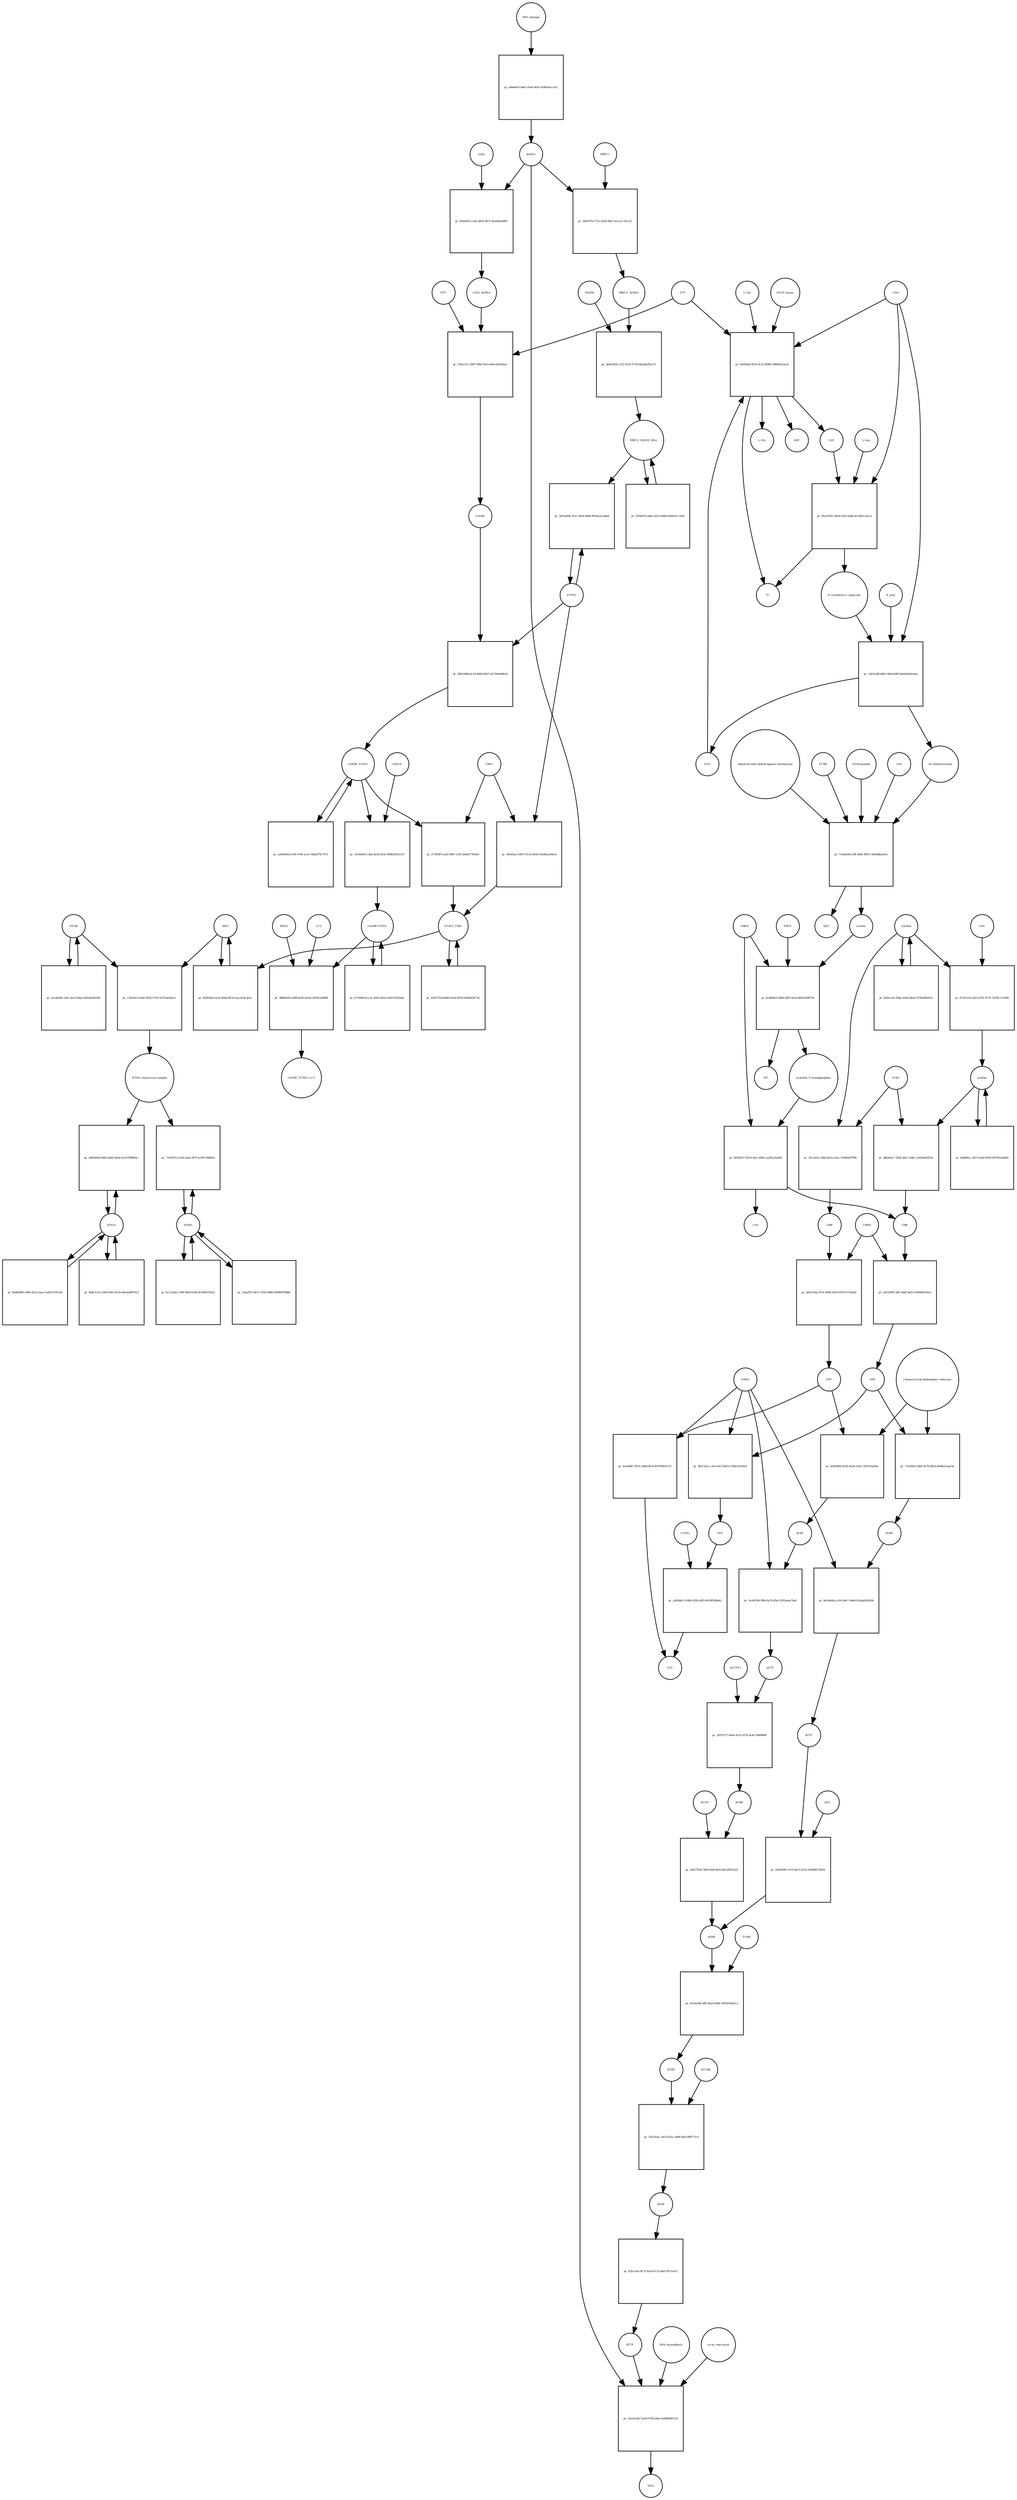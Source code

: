 strict digraph  {
"NF-kB" [annotation="urn_miriam_obo.go_GO%3A0071159", bipartite=0, cls=complex, fontsize=4, label="NF-kB", shape=circle];
"pr_c35ef2e2-e9d2-4035-9716-5e7f2ab3b5c2" [annotation="", bipartite=1, cls=process, fontsize=4, label="pr_c35ef2e2-e9d2-4035-9716-5e7f2ab3b5c2", shape=square];
"IFNB1 expression complex" [annotation="", bipartite=0, cls=complex, fontsize=4, label="IFNB1 expression complex", shape=circle];
IRF3 [annotation="urn_miriam_hgnc_6118|urn_miriam_uniprot_Q14653|urn_miriam_ensembl_ENSG00000126456|urn_miriam_refseq_NM_001571|urn_miriam_hgnc.symbol_IRF3|urn_miriam_ncbigene_3661", bipartite=0, cls="macromolecule multimer", fontsize=4, label=IRF3, shape=circle];
dCDP [annotation="urn_miriam_obo.chebi_CHEBI%3A28846", bipartite=0, cls="simple chemical", fontsize=4, label=dCDP, shape=circle];
"pr_9ce0f166-5fbb-4a78-85af-95f3a4aa7ba0" [annotation="", bipartite=1, cls=process, fontsize=4, label="pr_9ce0f166-5fbb-4a78-85af-95f3a4aa7ba0", shape=square];
dCTP [annotation="urn_miriam_obo.chebi_CHEBI%3A16311", bipartite=0, cls="simple chemical", fontsize=4, label=dCTP, shape=circle];
NME1 [annotation="urn_miriam_uniprot_P15531|urn_miriam_hgnc_7849", bipartite=0, cls=macromolecule, fontsize=4, label=NME1, shape=circle];
uridine [annotation="urn_miriam_obo.chebi_CHEBI%3A16704", bipartite=0, cls="simple chemical", fontsize=4, label=uridine, shape=circle];
"pr_d8abcbc7-2802-46e7-a00c-2143bef8352b" [annotation="", bipartite=1, cls=process, fontsize=4, label="pr_d8abcbc7-2802-46e7-a00c-2143bef8352b", shape=square];
UMP [annotation="urn_miriam_obo.chebi_CHEBI%3A57865", bipartite=0, cls="simple chemical", fontsize=4, label=UMP, shape=circle];
UCK2 [annotation="urn_miriam_uniprot_Q9HA47|urn_miriam_hgnc_HGNC%3A12562", bipartite=0, cls=macromolecule, fontsize=4, label=UCK2, shape=circle];
"orotidine 5'-monophosphate" [annotation="urn_miriam_obo.chebi_CHEBI%3A15842", bipartite=0, cls="simple chemical", fontsize=4, label="orotidine 5'-monophosphate", shape=circle];
"pr_8d1fb557-5b14-4afc-b0f4-ca283a1fa069" [annotation="", bipartite=1, cls=process, fontsize=4, label="pr_8d1fb557-5b14-4afc-b0f4-ca283a1fa069", shape=square];
UMPS [annotation="urn_miriam_ncbigene_7372|urn_miriam_refseq_NM_000373|urn_miriam_hgnc.symbol_UMPS|urn_miriam_hgnc_12563|urn_miriam_ensembl_ENSG00000114491|urn_miriam_uniprot_P11172", bipartite=0, cls="macromolecule multimer", fontsize=4, label=UMPS, shape=circle];
CO2 [annotation="urn_miriam_obo.chebi_CHEBI%3A16526", bipartite=0, cls="simple chemical", fontsize=4, label=CO2, shape=circle];
UTP [annotation="urn_miriam_obo.chebi_CHEBI%3A15713", bipartite=0, cls="simple chemical", fontsize=4, label=UTP, shape=circle];
"pr_a5d5b0c2-4560-4358-af83-0fe58f3d9ab2" [annotation="", bipartite=1, cls=process, fontsize=4, label="pr_a5d5b0c2-4560-4358-af83-0fe58f3d9ab2", shape=square];
CTP [annotation="urn_miriam_obo.chebi_CHEBI%3A17677", bipartite=0, cls="simple chemical", fontsize=4, label=CTP, shape=circle];
CTPS1 [annotation="urn_miriam_hgnc_HGNC%3A2519|urn_miriam_uniprot_P17812", bipartite=0, cls=macromolecule, fontsize=4, label=CTPS1, shape=circle];
UDP [annotation="urn_miriam_obo.chebi_CHEBI%3A17659", bipartite=0, cls="simple chemical", fontsize=4, label=UDP, shape=circle];
"pr_7cf30291-0def-4e76-841d-0d94e2cbac6e" [annotation="", bipartite=1, cls=process, fontsize=4, label="pr_7cf30291-0def-4e76-841d-0d94e2cbac6e", shape=square];
dUDP [annotation="urn_miriam_obo.chebi_CHEBI%3A28850", bipartite=0, cls="simple chemical", fontsize=4, label=dUDP, shape=circle];
"ribonucleoside-diphosphate reductase" [annotation="urn_miriam_brenda_1.17.4.1|urn_miriam_obo.go_GO%3A0005971", bipartite=0, cls=complex, fontsize=4, label="ribonucleoside-diphosphate reductase", shape=circle];
IFNB1 [annotation="urn_miriam_ensembl_ENSG00000171855|urn_miriam_hgnc.symbol_IFNB1|urn_miriam_hgnc_5434|urn_miriam_uniprot_P01574|urn_miriam_refseq_NM_002176|urn_miriam_ncbigene_3456", bipartite=0, cls=macromolecule, fontsize=4, label=IFNB1, shape=circle];
"pr_71400191-e22b-4ea2-8f7f-ac807cf880e4" [annotation="", bipartite=1, cls=process, fontsize=4, label="pr_71400191-e22b-4ea2-8f7f-ac807cf880e4", shape=square];
"pr_ed15200f-2df2-4b45-bef3-e90d9d2c8efa" [annotation="", bipartite=1, cls=process, fontsize=4, label="pr_ed15200f-2df2-4b45-bef3-e90d9d2c8efa", shape=square];
CMPK [annotation="urn_miriam_uniprot_P30085|urn_miriam_hgnc_HGNC%3A18170", bipartite=0, cls=macromolecule, fontsize=4, label=CMPK, shape=circle];
"cGAMP-STING" [annotation="", bipartite=0, cls=complex, fontsize=4, label="cGAMP-STING", shape=circle];
"pr_e71006c8-ec21-4563-861d-505cf182564a" [annotation="", bipartite=1, cls=process, fontsize=4, label="pr_e71006c8-ec21-4563-861d-505cf182564a", shape=square];
IFNA1 [annotation="urn_miriam_hgnc.symbol_IFNA1|urn_miriam_ncbigene_3439|urn_miriam_refseq_NM_024013|urn_miriam_uniprot_P01562|urn_miriam_hgnc_5417|urn_miriam_ensembl_ENSG00000197919", bipartite=0, cls=macromolecule, fontsize=4, label=IFNA1, shape=circle];
"pr_e8054049-68b5-4de6-9eda-6cd37f84862c" [annotation="", bipartite=1, cls=process, fontsize=4, label="pr_e8054049-68b5-4de6-9eda-6cd37f84862c", shape=square];
"pr_adb6f0cc-d972-4efd-9109-d97f81a8a6f9" [annotation="", bipartite=1, cls=process, fontsize=4, label="pr_adb6f0cc-d972-4efd-9109-d97f81a8a6f9", shape=square];
CDP [annotation="urn_miriam_obo.chebi_CHEBI%3A17239", bipartite=0, cls="simple chemical", fontsize=4, label=CDP, shape=circle];
"pr_43b1bf0b-8c00-4e26-a3af-13f97e5af0ee" [annotation="", bipartite=1, cls=process, fontsize=4, label="pr_43b1bf0b-8c00-4e26-a3af-13f97e5af0ee", shape=square];
"pr_fee4d6b7-9531-490d-bfc9-8397f0403722" [annotation="", bipartite=1, cls=process, fontsize=4, label="pr_fee4d6b7-9531-490d-bfc9-8397f0403722", shape=square];
dTDP [annotation="urn_miriam_obo.chebi_CHEBI%3A18075", bipartite=0, cls="simple chemical", fontsize=4, label=dTDP, shape=circle];
"pr_42b11efa-8c7f-4a24-8132-4ba139725e33" [annotation="", bipartite=1, cls=process, fontsize=4, label="pr_42b11efa-8c7f-4a24-8132-4ba139725e33", shape=square];
dTTP [annotation="urn_miriam_obo.chebi_CHEBI%3A18077", bipartite=0, cls="simple chemical", fontsize=4, label=dTTP, shape=circle];
CMP [annotation="urn_miriam_obo.chebi_CHEBI%3A17361", bipartite=0, cls="simple chemical", fontsize=4, label=CMP, shape=circle];
"pr_b92a7a6a-507a-40b8-841d-b0767370a5a8" [annotation="", bipartite=1, cls=process, fontsize=4, label="pr_b92a7a6a-507a-40b8-841d-b0767370a5a8", shape=square];
dUMP [annotation="urn_miriam_obo.chebi_CHEBI%3A17622", bipartite=0, cls="simple chemical", fontsize=4, label=dUMP, shape=circle];
"pr_91aea3bf-e8ff-4fa6-92d8-330295442ec2" [annotation="", bipartite=1, cls=process, fontsize=4, label="pr_91aea3bf-e8ff-4fa6-92d8-330295442ec2", shape=square];
dTMP [annotation="urn_miriam_obo.chebi_CHEBI%3A17013", bipartite=0, cls="simple chemical", fontsize=4, label=dTMP, shape=circle];
TYMS [annotation="urn_miriam_uniprot_P04818|urn_miriam_hgnc_HGNC%3A12441", bipartite=0, cls=macromolecule, fontsize=4, label=TYMS, shape=circle];
dsDNA [annotation="urn_miriam_obo.chebi_CHEBI%3A75909", bipartite=0, cls="simple chemical", fontsize=4, label=dsDNA, shape=circle];
"pr_25a2e3a8-7aa8-4756-b2ba-6e00b048c335" [annotation="", bipartite=1, cls=process, fontsize=4, label="pr_25a2e3a8-7aa8-4756-b2ba-6e00b048c335", shape=square];
DNA [annotation="", bipartite=0, cls="nucleic acid feature", fontsize=4, label=DNA, shape=circle];
"DNA biosynthesis" [annotation="urn_miriam_obo.go_GO%3A0071897", bipartite=0, cls=phenotype, fontsize=4, label="DNA biosynthesis", shape=circle];
"virus replication" [annotation="urn_miriam_obo.go_GO%3A0019079", bipartite=0, cls=phenotype, fontsize=4, label="virus replication", shape=circle];
MRE11_RAD50_DNA [annotation="", bipartite=0, cls=complex, fontsize=4, label=MRE11_RAD50_DNA, shape=circle];
"pr_2f59d7f2-a68c-447a-b89d-420bc61c1f94" [annotation="", bipartite=1, cls=process, fontsize=4, label="pr_2f59d7f2-a68c-447a-b89d-420bc61c1f94", shape=square];
"pr_35f53277-6ab4-4521-b27b-bcdc74049b68" [annotation="", bipartite=1, cls=process, fontsize=4, label="pr_35f53277-6ab4-4521-b27b-bcdc74049b68", shape=square];
dCMP [annotation="urn_miriam_obo.chebi_CHEBI%3A15918", bipartite=0, cls="simple chemical", fontsize=4, label=dCMP, shape=circle];
DCTPP1 [annotation="urn_miriam_uniprot_Q9H773|urn_miriam_hgnc_HGNC%3A28777", bipartite=0, cls=macromolecule, fontsize=4, label=DCTPP1, shape=circle];
"pr_13da2f51-6b71-456a-998b-0006fd798bfe" [annotation="", bipartite=1, cls=process, fontsize=4, label="pr_13da2f51-6b71-456a-998b-0006fd798bfe", shape=square];
"pr_6cc32ed2-c368-4fb9-b33b-eb7b69c5f2a2" [annotation="", bipartite=1, cls=process, fontsize=4, label="pr_6cc32ed2-c368-4fb9-b33b-eb7b69c5f2a2", shape=square];
ATP [annotation="urn_miriam_obo.chebi_CHEBI%3A15422", bipartite=0, cls="simple chemical", fontsize=4, label=ATP, shape=circle];
"pr_138a1211-3887-4fbe-93c4-84ee3e82d5ea" [annotation="", bipartite=1, cls=process, fontsize=4, label="pr_138a1211-3887-4fbe-93c4-84ee3e82d5ea", shape=square];
GTP [annotation="urn_miriam_obo.chebi_CHEBI%3A15996", bipartite=0, cls="simple chemical", fontsize=4, label=GTP, shape=circle];
cGAMP [annotation="urn_miriam_obo.chebi_CHEBI%3A75947", bipartite=0, cls="simple chemical", fontsize=4, label=cGAMP, shape=circle];
cGAS_dsDNA [annotation=urn_miriam_pubmed_28363908, bipartite=0, cls=complex, fontsize=4, label=cGAS_dsDNA, shape=circle];
cytidine [annotation="urn_miriam_obo.chebi_CHEBI%3A17562", bipartite=0, cls="simple chemical", fontsize=4, label=cytidine, shape=circle];
"pr_35c1d23c-f4fd-44c6-a1ba-74348a67ff9b" [annotation="", bipartite=1, cls=process, fontsize=4, label="pr_35c1d23c-f4fd-44c6-a1ba-74348a67ff9b", shape=square];
"pr_209c00b8-6c1d-4684-85b7-6e729e046b28" [annotation="", bipartite=1, cls=process, fontsize=4, label="pr_209c00b8-6c1d-4684-85b7-6e729e046b28", shape=square];
STING [annotation=urn_miriam_uniprot_Q86WV6, bipartite=0, cls="macromolecule multimer", fontsize=4, label=STING, shape=circle];
cGAMP_STING [annotation="urn_miriam_obo.go_GO%3A1990231", bipartite=0, cls=complex, fontsize=4, label=cGAMP_STING, shape=circle];
"L-Gln" [annotation="urn_miriam_obo.chebi_CHEBI%3A18050", bipartite=0, cls="simple chemical", fontsize=4, label="L-Gln", shape=circle];
"pr_b3f42ba0-fb33-4c25-8088-c898fad53ce6" [annotation="", bipartite=1, cls=process, fontsize=4, label="pr_b3f42ba0-fb33-4c25-8088-c898fad53ce6", shape=square];
CAP [annotation="urn_miriam_obo.chebi_CHEBI%3A17672", bipartite=0, cls="simple chemical", fontsize=4, label=CAP, shape=circle];
CAD [annotation="urn_miriam_refseq_NM_001306079|urn_miriam_hgnc_1424|urn_miriam_hgnc.symbol_CAD|urn_miriam_uniprot_P27708|urn_miriam_ncbigene_790|urn_miriam_ensembl_ENSG00000084774", bipartite=0, cls=macromolecule, fontsize=4, label=CAD, shape=circle];
HCO3_minus [annotation="urn_miriam_obo.chebi_CHEBI%3A17544", bipartite=0, cls="simple chemical", fontsize=4, label=HCO3_minus, shape=circle];
H2O [annotation="urn_miriam_obo.chebi_CHEBI%3A15377", bipartite=0, cls="simple chemical", fontsize=4, label=H2O, shape=circle];
"L-Glu" [annotation="urn_miriam_obo.chebi_CHEBI%3A16015", bipartite=0, cls="simple chemical", fontsize=4, label="L-Glu", shape=circle];
ADP [annotation="urn_miriam_obo.chebi_CHEBI%3A16761", bipartite=0, cls="simple chemical", fontsize=4, label=ADP, shape=circle];
Pi [annotation="urn_miriam_obo.chebi_CHEBI%3A18367", bipartite=0, cls="simple chemical", fontsize=4, label=Pi, shape=circle];
"pr_4f2c32ac-c3e2-4ecf-bd55-c95bcb1f2828" [annotation="", bipartite=1, cls=process, fontsize=4, label="pr_4f2c32ac-c3e2-4ecf-bd55-c95bcb1f2828", shape=square];
"N-carbamoyl-L-aspartate" [annotation="urn_miriam_obo.chebi_CHEBI%3A32814", bipartite=0, cls="simple chemical", fontsize=4, label="N-carbamoyl-L-aspartate", shape=circle];
"pr_1af51e08-9803-4b6d-8df5-bab5e3b5eaad" [annotation="", bipartite=1, cls=process, fontsize=4, label="pr_1af51e08-9803-4b6d-8df5-bab5e3b5eaad", shape=square];
"(S)-dihydroorotate" [annotation="urn_miriam_obo.chebi_CHEBI%3A30864", bipartite=0, cls="simple chemical", fontsize=4, label="(S)-dihydroorotate", shape=circle];
H_plus [annotation="urn_miriam_obo.chebi_CHEBI%3A15378", bipartite=0, cls="simple chemical", fontsize=4, label=H_plus, shape=circle];
"pr_aecde964-1ab7-4ea3-bba2-d56e4ef61f3b" [annotation="", bipartite=1, cls=process, fontsize=4, label="pr_aecde964-1ab7-4ea3-bba2-d56e4ef61f3b", shape=square];
"pr_4bda15cd-c06d-4542-95c8-a8cbad087b12" [annotation="", bipartite=1, cls=process, fontsize=4, label="pr_4bda15cd-c06d-4542-95c8-a8cbad087b12", shape=square];
TBK1 [annotation="urn_miriam_hgnc.symbol_TBK1|urn_miriam_ensembl_ENSG00000183735|urn_miriam_uniprot_Q9UHD2|urn_miriam_refseq_NM_013254|urn_miriam_hgnc_11584|urn_miriam_ncbigene_29110", bipartite=0, cls=macromolecule, fontsize=4, label=TBK1, shape=circle];
"pr_27563ff5-ea62-46f1-a1fd-2b6d3776e8a1" [annotation="", bipartite=1, cls=process, fontsize=4, label="pr_27563ff5-ea62-46f1-a1fd-2b6d3776e8a1", shape=square];
STING_TBK1 [annotation=urn_miriam_pubmed_30842653, bipartite=0, cls=complex, fontsize=4, label=STING_TBK1, shape=circle];
"pr_5833a90b-352c-4439-80bb-905ba3c5abb4" [annotation="", bipartite=1, cls=process, fontsize=4, label="pr_5833a90b-352c-4439-80bb-905ba3c5abb4", shape=square];
"pr_0e68a880-e406-45c9-aaea-1eb011970c6b" [annotation="", bipartite=1, cls=process, fontsize=4, label="pr_0e68a880-e406-45c9-aaea-1eb011970c6b", shape=square];
"pr_6f3af9c6-114e-4d3b-9873-4a444fa368f1" [annotation="", bipartite=1, cls=process, fontsize=4, label="pr_6f3af9c6-114e-4d3b-9873-4a444fa368f1", shape=square];
cGAS [annotation="urn_miriam_ensembl_ENSG00000164430|urn_miriam_hgnc_21367|urn_miriam_ncbigene_115004|urn_miriam_uniprot_Q8N884|urn_miriam_hgnc.symbol_CGAS|urn_miriam_refseq_NM_138441", bipartite=0, cls=macromolecule, fontsize=4, label=cGAS, shape=circle];
"pr_b3d77354-b848-43a9-9f3d-f42bfb92e75e" [annotation="", bipartite=1, cls=process, fontsize=4, label="pr_b3d77354-b848-43a9-9f3d-f42bfb92e75e", shape=square];
orotate [annotation="urn_miriam_obo.chebi_CHEBI%3A30839", bipartite=0, cls="simple chemical", fontsize=4, label=orotate, shape=circle];
"pr_6cd89a05-9bfd-4387-bec0-86f5c60ff764" [annotation="", bipartite=1, cls=process, fontsize=4, label="pr_6cd89a05-9bfd-4387-bec0-86f5c60ff764", shape=square];
PRPP [annotation="urn_miriam_obo.chebi_CHEBI%3A17111", bipartite=0, cls="simple chemical", fontsize=4, label=PRPP, shape=circle];
PPi [annotation="urn_miriam_obo.chebi_CHEBI%3A18361", bipartite=0, cls="simple chemical", fontsize=4, label=PPi, shape=circle];
"pr_820a1a41-f66a-43d2-b4e6-337be96fe01e" [annotation="", bipartite=1, cls=process, fontsize=4, label="pr_820a1a41-f66a-43d2-b4e6-337be96fe01e", shape=square];
"pr_ffd459e6-5a19-4944-8674-eaca42dc3e5c" [annotation="", bipartite=1, cls=process, fontsize=4, label="pr_ffd459e6-5a19-4944-8674-eaca42dc3e5c", shape=square];
"pr_aebd420d-e536-479a-ac5c-0da2974c7b73" [annotation="", bipartite=1, cls=process, fontsize=4, label="pr_aebd420d-e536-479a-ac5c-0da2974c7b73", shape=square];
RAD50 [annotation="urn_miriam_ncbigene_10111|urn_miriam_refseq_NM_005732|urn_miriam_uniprot_Q92878|urn_miriam_hgnc.symbol_RAD50|urn_miriam_ensembl_ENSG00000113522|urn_miriam_hgnc_9816", bipartite=0, cls="macromolecule multimer", fontsize=4, label=RAD50, shape=circle];
"pr_bb463d3d-1255-472e-9716-6b5a8a29e115" [annotation="", bipartite=1, cls=process, fontsize=4, label="pr_bb463d3d-1255-472e-9716-6b5a8a29e115", shape=square];
MRE11_dsDNA [annotation="urn_miriam_obo.go_GO%3A0003690", bipartite=0, cls=complex, fontsize=4, label=MRE11_dsDNA, shape=circle];
"pr_7cdae6d6-a5ff-4db2-8f85-c4a0bdbaad1e" [annotation="", bipartite=1, cls=process, fontsize=4, label="pr_7cdae6d6-a5ff-4db2-8f85-c4a0bdbaad1e", shape=square];
"dihydroorotate dehydrogenase holoenzyme" [annotation="urn_miriam_ncbigene_1723|urn_miriam_hgnc_HGNC%3A2867|urn_miriam_hgnc.symbol_DHODH", bipartite=0, cls="simple chemical", fontsize=4, label="dihydroorotate dehydrogenase holoenzyme", shape=circle];
P1788 [annotation=urn_miriam_pubmed_31740051, bipartite=0, cls="simple chemical", fontsize=4, label=P1788, shape=circle];
Teriflunomide [annotation=urn_miriam_drugbank_DB08880, bipartite=0, cls="simple chemical", fontsize=4, label=Teriflunomide, shape=circle];
CoQ [annotation="urn_miriam_obo.chebi_CHEBI%3A16389", bipartite=0, cls="simple chemical", fontsize=4, label=CoQ, shape=circle];
QH2 [annotation="urn_miriam_obo.chebi_CHEBI%3A17976", bipartite=0, cls="simple chemical", fontsize=4, label=QH2, shape=circle];
"pr_bb10eb9a-a310-44a7-94dd-018aba85d184" [annotation="", bipartite=1, cls=process, fontsize=4, label="pr_bb10eb9a-a310-44a7-94dd-018aba85d184", shape=square];
dUTP [annotation="urn_miriam_obo.chebi_CHEBI%3A17625", bipartite=0, cls="simple chemical", fontsize=4, label=dUTP, shape=circle];
"pr_977dc510-d323-47f1-9170-7b25fc111e98" [annotation="", bipartite=1, cls=process, fontsize=4, label="pr_977dc510-d323-47f1-9170-7b25fc111e98", shape=square];
CDA [annotation="urn_miriam_uniprot_P32320|urn_miriam_ncbigene_978|urn_miriam_refseq_NM_001785|urn_miriam_ensembl_ENSG00000158825|urn_miriam_hgnc.symbol_CDA|urn_miriam_hgnc_1712", bipartite=0, cls=macromolecule, fontsize=4, label=CDA, shape=circle];
"pr_0a4620f6-c013-4ae3-811b-326898279b28" [annotation="", bipartite=1, cls=process, fontsize=4, label="pr_0a4620f6-c013-4ae3-811b-326898279b28", shape=square];
DUT [annotation="urn_miriam_hgnc_HGNC%3A3078|urn_miriam_uniprot_P33316", bipartite=0, cls=macromolecule, fontsize=4, label=DUT, shape=circle];
"pr_988b0ed3-200f-4ed5-8e19-c9919ca99fdf" [annotation="", bipartite=1, cls=process, fontsize=4, label="pr_988b0ed3-200f-4ed5-8e19-c9919ca99fdf", shape=square];
LC3 [annotation="", bipartite=0, cls=macromolecule, fontsize=4, label=LC3, shape=circle];
cGAMP_STING_LC3 [annotation="", bipartite=0, cls=complex, fontsize=4, label=cGAMP_STING_LC3, shape=circle];
WIPI2 [annotation="urn_miriam_refseq_NM_015610|urn_miriam_hgnc_32225|urn_miriam_hgnc.symbol_WIPI2|urn_miriam_ensembl_ENSG00000157954|urn_miriam_ncbigene_26100|urn_miriam_uniprot_Q9Y4P8", bipartite=0, cls=macromolecule, fontsize=4, label=WIPI2, shape=circle];
"pr_95c47925-3826-4165-b2db-42148513ea12" [annotation="", bipartite=1, cls=process, fontsize=4, label="pr_95c47925-3826-4165-b2db-42148513ea12", shape=square];
"L-Asp" [annotation="urn_miriam_obo.chebi_CHEBI%3A29991", bipartite=0, cls="simple chemical", fontsize=4, label="L-Asp", shape=circle];
"pr_5fe97d7e-f751-43a8-85b7-d1ca1c74c1a5" [annotation="", bipartite=1, cls=process, fontsize=4, label="pr_5fe97d7e-f751-43a8-85b7-d1ca1c74c1a5", shape=square];
MRE11 [annotation="urn_miriam_hgnc.symbol_MRE11|urn_miriam_ncbigene_4361|urn_miriam_uniprot_P49959|urn_miriam_ensembl_ENSG00000020922|urn_miriam_refseq_NM_005591|urn_miriam_hgnc_7230", bipartite=0, cls="macromolecule multimer", fontsize=4, label=MRE11, shape=circle];
"pr_51633a2c-347d-423c-a8d6-bd51090771c0" [annotation="", bipartite=1, cls=process, fontsize=4, label="pr_51633a2c-347d-423c-a8d6-bd51090771c0", shape=square];
dTYMK [annotation="urn_miriam_uniprot_P23919|urn_miriam_hgnc_HGNC%3A3061", bipartite=0, cls=macromolecule, fontsize=4, label=dTYMK, shape=circle];
"pr_1e93a492-14ba-4e26-b35e-994b2932cc67" [annotation="", bipartite=1, cls=process, fontsize=4, label="pr_1e93a492-14ba-4e26-b35e-994b2932cc67", shape=square];
SAR1A [annotation="urn_miriam_uniprot_Q9NR31|urn_miriam_ensembl_ENSG00000079332|urn_miriam_hgnc_10534|urn_miriam_hgnc.symbol_SAR1A|urn_miriam_refseq_NM_001142648|urn_miriam_ncbigene_56681", bipartite=0, cls=macromolecule, fontsize=4, label=SAR1A, shape=circle];
"pr_18ed5aa3-4815-41cd-9a5d-03ad6aca9ae4" [annotation="", bipartite=1, cls=process, fontsize=4, label="pr_18ed5aa3-4815-41cd-9a5d-03ad6aca9ae4", shape=square];
"pr_e4bde0cf-bde2-43e9-8ed1-fd3603ecca31" [annotation="", bipartite=1, cls=process, fontsize=4, label="pr_e4bde0cf-bde2-43e9-8ed1-fd3603ecca31", shape=square];
"DNA damage" [annotation="", bipartite=0, cls=phenotype, fontsize=4, label="DNA damage", shape=circle];
"pr_5de5792d-7609-4f20-bfeb-68c5ff6332d1" [annotation="", bipartite=1, cls=process, fontsize=4, label="pr_5de5792d-7609-4f20-bfeb-68c5ff6332d1", shape=square];
DCTD [annotation="urn_miriam_uniprot_P32321|urn_miriam_hgnc_HGNC%3A2710", bipartite=0, cls=macromolecule, fontsize=4, label=DCTD, shape=circle];
"NF-kB" -> "pr_c35ef2e2-e9d2-4035-9716-5e7f2ab3b5c2"  [annotation="", interaction_type=consumption];
"NF-kB" -> "pr_aecde964-1ab7-4ea3-bba2-d56e4ef61f3b"  [annotation="", interaction_type=consumption];
"pr_c35ef2e2-e9d2-4035-9716-5e7f2ab3b5c2" -> "IFNB1 expression complex"  [annotation="", interaction_type=production];
"IFNB1 expression complex" -> "pr_71400191-e22b-4ea2-8f7f-ac807cf880e4"  [annotation=urn_miriam_pubmed_20610653, interaction_type=stimulation];
"IFNB1 expression complex" -> "pr_e8054049-68b5-4de6-9eda-6cd37f84862c"  [annotation=urn_miriam_pubmed_16979567, interaction_type=stimulation];
IRF3 -> "pr_c35ef2e2-e9d2-4035-9716-5e7f2ab3b5c2"  [annotation="", interaction_type=consumption];
IRF3 -> "pr_ffd459e6-5a19-4944-8674-eaca42dc3e5c"  [annotation="", interaction_type=consumption];
dCDP -> "pr_9ce0f166-5fbb-4a78-85af-95f3a4aa7ba0"  [annotation="", interaction_type=consumption];
"pr_9ce0f166-5fbb-4a78-85af-95f3a4aa7ba0" -> dCTP  [annotation="", interaction_type=production];
dCTP -> "pr_35f53277-6ab4-4521-b27b-bcdc74049b68"  [annotation="", interaction_type=consumption];
NME1 -> "pr_9ce0f166-5fbb-4a78-85af-95f3a4aa7ba0"  [annotation=urn_miriam_pubmed_17827303, interaction_type=catalysis];
NME1 -> "pr_fee4d6b7-9531-490d-bfc9-8397f0403722"  [annotation=urn_miriam_pubmed_28458037, interaction_type=catalysis];
NME1 -> "pr_4f2c32ac-c3e2-4ecf-bd55-c95bcb1f2828"  [annotation=urn_miriam_pubmed_28458037, interaction_type=catalysis];
NME1 -> "pr_bb10eb9a-a310-44a7-94dd-018aba85d184"  [annotation=urn_miriam_pubmed_17827303, interaction_type=catalysis];
uridine -> "pr_d8abcbc7-2802-46e7-a00c-2143bef8352b"  [annotation="", interaction_type=consumption];
uridine -> "pr_adb6f0cc-d972-4efd-9109-d97f81a8a6f9"  [annotation="", interaction_type=consumption];
"pr_d8abcbc7-2802-46e7-a00c-2143bef8352b" -> UMP  [annotation="", interaction_type=production];
UMP -> "pr_ed15200f-2df2-4b45-bef3-e90d9d2c8efa"  [annotation="", interaction_type=consumption];
UCK2 -> "pr_d8abcbc7-2802-46e7-a00c-2143bef8352b"  [annotation=urn_miriam_pubmed_15130468, interaction_type=catalysis];
UCK2 -> "pr_35c1d23c-f4fd-44c6-a1ba-74348a67ff9b"  [annotation=urn_miriam_pubmed_15130468, interaction_type=catalysis];
"orotidine 5'-monophosphate" -> "pr_8d1fb557-5b14-4afc-b0f4-ca283a1fa069"  [annotation="", interaction_type=consumption];
"pr_8d1fb557-5b14-4afc-b0f4-ca283a1fa069" -> UMP  [annotation="", interaction_type=production];
"pr_8d1fb557-5b14-4afc-b0f4-ca283a1fa069" -> CO2  [annotation="", interaction_type=production];
UMPS -> "pr_8d1fb557-5b14-4afc-b0f4-ca283a1fa069"  [annotation=urn_miriam_reactome_REACT_1698, interaction_type=catalysis];
UMPS -> "pr_6cd89a05-9bfd-4387-bec0-86f5c60ff764"  [annotation=urn_miriam_reactome_REACT_1698, interaction_type=catalysis];
UTP -> "pr_a5d5b0c2-4560-4358-af83-0fe58f3d9ab2"  [annotation="", interaction_type=consumption];
"pr_a5d5b0c2-4560-4358-af83-0fe58f3d9ab2" -> CTP  [annotation="", interaction_type=production];
CTPS1 -> "pr_a5d5b0c2-4560-4358-af83-0fe58f3d9ab2"  [annotation=urn_miriam_pubmed_5411547, interaction_type=catalysis];
UDP -> "pr_7cf30291-0def-4e76-841d-0d94e2cbac6e"  [annotation="", interaction_type=consumption];
UDP -> "pr_4f2c32ac-c3e2-4ecf-bd55-c95bcb1f2828"  [annotation="", interaction_type=consumption];
"pr_7cf30291-0def-4e76-841d-0d94e2cbac6e" -> dUDP  [annotation="", interaction_type=production];
dUDP -> "pr_bb10eb9a-a310-44a7-94dd-018aba85d184"  [annotation="", interaction_type=consumption];
"ribonucleoside-diphosphate reductase" -> "pr_7cf30291-0def-4e76-841d-0d94e2cbac6e"  [annotation=urn_miriam_pubmed_24809024, interaction_type=catalysis];
"ribonucleoside-diphosphate reductase" -> "pr_43b1bf0b-8c00-4e26-a3af-13f97e5af0ee"  [annotation=urn_miriam_pubmed_24809024, interaction_type=catalysis];
IFNB1 -> "pr_71400191-e22b-4ea2-8f7f-ac807cf880e4"  [annotation="", interaction_type=consumption];
IFNB1 -> "pr_13da2f51-6b71-456a-998b-0006fd798bfe"  [annotation="", interaction_type=consumption];
IFNB1 -> "pr_6cc32ed2-c368-4fb9-b33b-eb7b69c5f2a2"  [annotation="", interaction_type=consumption];
"pr_71400191-e22b-4ea2-8f7f-ac807cf880e4" -> IFNB1  [annotation="", interaction_type=production];
"pr_ed15200f-2df2-4b45-bef3-e90d9d2c8efa" -> UDP  [annotation="", interaction_type=production];
CMPK -> "pr_ed15200f-2df2-4b45-bef3-e90d9d2c8efa"  [annotation=urn_miriam_pubmed_10462544, interaction_type=catalysis];
CMPK -> "pr_b92a7a6a-507a-40b8-841d-b0767370a5a8"  [annotation=urn_miriam_pubmed_10462544, interaction_type=catalysis];
"cGAMP-STING" -> "pr_e71006c8-ec21-4563-861d-505cf182564a"  [annotation="", interaction_type=consumption];
"cGAMP-STING" -> "pr_988b0ed3-200f-4ed5-8e19-c9919ca99fdf"  [annotation="", interaction_type=consumption];
"pr_e71006c8-ec21-4563-861d-505cf182564a" -> "cGAMP-STING"  [annotation="", interaction_type=production];
IFNA1 -> "pr_e8054049-68b5-4de6-9eda-6cd37f84862c"  [annotation="", interaction_type=consumption];
IFNA1 -> "pr_4bda15cd-c06d-4542-95c8-a8cbad087b12"  [annotation="", interaction_type=consumption];
IFNA1 -> "pr_0e68a880-e406-45c9-aaea-1eb011970c6b"  [annotation="", interaction_type=consumption];
"pr_e8054049-68b5-4de6-9eda-6cd37f84862c" -> IFNA1  [annotation="", interaction_type=production];
"pr_adb6f0cc-d972-4efd-9109-d97f81a8a6f9" -> uridine  [annotation="", interaction_type=production];
CDP -> "pr_43b1bf0b-8c00-4e26-a3af-13f97e5af0ee"  [annotation="", interaction_type=consumption];
CDP -> "pr_fee4d6b7-9531-490d-bfc9-8397f0403722"  [annotation="", interaction_type=consumption];
"pr_43b1bf0b-8c00-4e26-a3af-13f97e5af0ee" -> dCDP  [annotation="", interaction_type=production];
"pr_fee4d6b7-9531-490d-bfc9-8397f0403722" -> CTP  [annotation="", interaction_type=production];
dTDP -> "pr_42b11efa-8c7f-4a24-8132-4ba139725e33"  [annotation="", interaction_type=consumption];
"pr_42b11efa-8c7f-4a24-8132-4ba139725e33" -> dTTP  [annotation="", interaction_type=production];
dTTP -> "pr_25a2e3a8-7aa8-4756-b2ba-6e00b048c335"  [annotation="", interaction_type=consumption];
CMP -> "pr_b92a7a6a-507a-40b8-841d-b0767370a5a8"  [annotation="", interaction_type=consumption];
"pr_b92a7a6a-507a-40b8-841d-b0767370a5a8" -> CDP  [annotation="", interaction_type=production];
dUMP -> "pr_91aea3bf-e8ff-4fa6-92d8-330295442ec2"  [annotation="", interaction_type=consumption];
"pr_91aea3bf-e8ff-4fa6-92d8-330295442ec2" -> dTMP  [annotation="", interaction_type=production];
dTMP -> "pr_51633a2c-347d-423c-a8d6-bd51090771c0"  [annotation="", interaction_type=consumption];
TYMS -> "pr_91aea3bf-e8ff-4fa6-92d8-330295442ec2"  [annotation=urn_miriam_pubmed_3099389, interaction_type=catalysis];
dsDNA -> "pr_25a2e3a8-7aa8-4756-b2ba-6e00b048c335"  [annotation="", interaction_type=consumption];
dsDNA -> "pr_6f3af9c6-114e-4d3b-9873-4a444fa368f1"  [annotation="", interaction_type=consumption];
dsDNA -> "pr_5fe97d7e-f751-43a8-85b7-d1ca1c74c1a5"  [annotation="", interaction_type=consumption];
"pr_25a2e3a8-7aa8-4756-b2ba-6e00b048c335" -> DNA  [annotation="", interaction_type=production];
"DNA biosynthesis" -> "pr_25a2e3a8-7aa8-4756-b2ba-6e00b048c335"  [annotation="", interaction_type=catalysis];
"virus replication" -> "pr_25a2e3a8-7aa8-4756-b2ba-6e00b048c335"  [annotation="", interaction_type=inhibition];
MRE11_RAD50_DNA -> "pr_2f59d7f2-a68c-447a-b89d-420bc61c1f94"  [annotation="", interaction_type=consumption];
MRE11_RAD50_DNA -> "pr_5833a90b-352c-4439-80bb-905ba3c5abb4"  [annotation=urn_miriam_pubmed_23388631, interaction_type=catalysis];
"pr_2f59d7f2-a68c-447a-b89d-420bc61c1f94" -> MRE11_RAD50_DNA  [annotation="", interaction_type=production];
"pr_35f53277-6ab4-4521-b27b-bcdc74049b68" -> dCMP  [annotation="", interaction_type=production];
dCMP -> "pr_5de5792d-7609-4f20-bfeb-68c5ff6332d1"  [annotation="", interaction_type=consumption];
DCTPP1 -> "pr_35f53277-6ab4-4521-b27b-bcdc74049b68"  [annotation=urn_miriam_pubmed_13788541, interaction_type=catalysis];
"pr_13da2f51-6b71-456a-998b-0006fd798bfe" -> IFNB1  [annotation="", interaction_type=production];
"pr_6cc32ed2-c368-4fb9-b33b-eb7b69c5f2a2" -> IFNB1  [annotation="", interaction_type=production];
ATP -> "pr_138a1211-3887-4fbe-93c4-84ee3e82d5ea"  [annotation="", interaction_type=consumption];
ATP -> "pr_b3f42ba0-fb33-4c25-8088-c898fad53ce6"  [annotation="", interaction_type=consumption];
"pr_138a1211-3887-4fbe-93c4-84ee3e82d5ea" -> cGAMP  [annotation="", interaction_type=production];
GTP -> "pr_138a1211-3887-4fbe-93c4-84ee3e82d5ea"  [annotation="", interaction_type=consumption];
cGAMP -> "pr_209c00b8-6c1d-4684-85b7-6e729e046b28"  [annotation="", interaction_type=consumption];
cGAS_dsDNA -> "pr_138a1211-3887-4fbe-93c4-84ee3e82d5ea"  [annotation=urn_miriam_pubmed_29622565, interaction_type=catalysis];
cytidine -> "pr_35c1d23c-f4fd-44c6-a1ba-74348a67ff9b"  [annotation="", interaction_type=consumption];
cytidine -> "pr_820a1a41-f66a-43d2-b4e6-337be96fe01e"  [annotation="", interaction_type=consumption];
cytidine -> "pr_977dc510-d323-47f1-9170-7b25fc111e98"  [annotation="", interaction_type=consumption];
"pr_35c1d23c-f4fd-44c6-a1ba-74348a67ff9b" -> CMP  [annotation="", interaction_type=production];
"pr_209c00b8-6c1d-4684-85b7-6e729e046b28" -> cGAMP_STING  [annotation="", interaction_type=production];
STING -> "pr_209c00b8-6c1d-4684-85b7-6e729e046b28"  [annotation="", interaction_type=consumption];
STING -> "pr_5833a90b-352c-4439-80bb-905ba3c5abb4"  [annotation="", interaction_type=consumption];
STING -> "pr_18ed5aa3-4815-41cd-9a5d-03ad6aca9ae4"  [annotation="", interaction_type=consumption];
cGAMP_STING -> "pr_27563ff5-ea62-46f1-a1fd-2b6d3776e8a1"  [annotation="", interaction_type=consumption];
cGAMP_STING -> "pr_aebd420d-e536-479a-ac5c-0da2974c7b73"  [annotation="", interaction_type=consumption];
cGAMP_STING -> "pr_1e93a492-14ba-4e26-b35e-994b2932cc67"  [annotation="", interaction_type=consumption];
"L-Gln" -> "pr_b3f42ba0-fb33-4c25-8088-c898fad53ce6"  [annotation="", interaction_type=consumption];
"pr_b3f42ba0-fb33-4c25-8088-c898fad53ce6" -> CAP  [annotation="", interaction_type=production];
"pr_b3f42ba0-fb33-4c25-8088-c898fad53ce6" -> "L-Glu"  [annotation="", interaction_type=production];
"pr_b3f42ba0-fb33-4c25-8088-c898fad53ce6" -> ADP  [annotation="", interaction_type=production];
"pr_b3f42ba0-fb33-4c25-8088-c898fad53ce6" -> Pi  [annotation="", interaction_type=production];
CAP -> "pr_95c47925-3826-4165-b2db-42148513ea12"  [annotation="", interaction_type=consumption];
CAD -> "pr_b3f42ba0-fb33-4c25-8088-c898fad53ce6"  [annotation=urn_miriam_reactome_REACT_73577, interaction_type=catalysis];
CAD -> "pr_1af51e08-9803-4b6d-8df5-bab5e3b5eaad"  [annotation=urn_miriam_reactome_REACT_1698, interaction_type=catalysis];
CAD -> "pr_95c47925-3826-4165-b2db-42148513ea12"  [annotation=urn_miriam_reactome_REACT_1698, interaction_type=catalysis];
HCO3_minus -> "pr_b3f42ba0-fb33-4c25-8088-c898fad53ce6"  [annotation="", interaction_type=consumption];
H2O -> "pr_b3f42ba0-fb33-4c25-8088-c898fad53ce6"  [annotation="", interaction_type=consumption];
"pr_4f2c32ac-c3e2-4ecf-bd55-c95bcb1f2828" -> UTP  [annotation="", interaction_type=production];
"N-carbamoyl-L-aspartate" -> "pr_1af51e08-9803-4b6d-8df5-bab5e3b5eaad"  [annotation="", interaction_type=consumption];
"pr_1af51e08-9803-4b6d-8df5-bab5e3b5eaad" -> "(S)-dihydroorotate"  [annotation="", interaction_type=production];
"pr_1af51e08-9803-4b6d-8df5-bab5e3b5eaad" -> H2O  [annotation="", interaction_type=production];
"(S)-dihydroorotate" -> "pr_7cdae6d6-a5ff-4db2-8f85-c4a0bdbaad1e"  [annotation="", interaction_type=consumption];
H_plus -> "pr_1af51e08-9803-4b6d-8df5-bab5e3b5eaad"  [annotation="", interaction_type=consumption];
"pr_aecde964-1ab7-4ea3-bba2-d56e4ef61f3b" -> "NF-kB"  [annotation="", interaction_type=production];
"pr_4bda15cd-c06d-4542-95c8-a8cbad087b12" -> IFNA1  [annotation="", interaction_type=production];
TBK1 -> "pr_27563ff5-ea62-46f1-a1fd-2b6d3776e8a1"  [annotation="", interaction_type=consumption];
TBK1 -> "pr_18ed5aa3-4815-41cd-9a5d-03ad6aca9ae4"  [annotation="", interaction_type=consumption];
"pr_27563ff5-ea62-46f1-a1fd-2b6d3776e8a1" -> STING_TBK1  [annotation="", interaction_type=production];
STING_TBK1 -> "pr_b3d77354-b848-43a9-9f3d-f42bfb92e75e"  [annotation="", interaction_type=consumption];
STING_TBK1 -> "pr_ffd459e6-5a19-4944-8674-eaca42dc3e5c"  [annotation="urn_miriam_pubmed_22394562|urn_miriam_pubmed_25636800", interaction_type=catalysis];
"pr_5833a90b-352c-4439-80bb-905ba3c5abb4" -> STING  [annotation="", interaction_type=production];
"pr_0e68a880-e406-45c9-aaea-1eb011970c6b" -> IFNA1  [annotation="", interaction_type=production];
"pr_6f3af9c6-114e-4d3b-9873-4a444fa368f1" -> cGAS_dsDNA  [annotation="", interaction_type=production];
cGAS -> "pr_6f3af9c6-114e-4d3b-9873-4a444fa368f1"  [annotation="", interaction_type=consumption];
"pr_b3d77354-b848-43a9-9f3d-f42bfb92e75e" -> STING_TBK1  [annotation="", interaction_type=production];
orotate -> "pr_6cd89a05-9bfd-4387-bec0-86f5c60ff764"  [annotation="", interaction_type=consumption];
"pr_6cd89a05-9bfd-4387-bec0-86f5c60ff764" -> "orotidine 5'-monophosphate"  [annotation="", interaction_type=production];
"pr_6cd89a05-9bfd-4387-bec0-86f5c60ff764" -> PPi  [annotation="", interaction_type=production];
PRPP -> "pr_6cd89a05-9bfd-4387-bec0-86f5c60ff764"  [annotation="", interaction_type=consumption];
"pr_820a1a41-f66a-43d2-b4e6-337be96fe01e" -> cytidine  [annotation="", interaction_type=production];
"pr_ffd459e6-5a19-4944-8674-eaca42dc3e5c" -> IRF3  [annotation="", interaction_type=production];
"pr_aebd420d-e536-479a-ac5c-0da2974c7b73" -> cGAMP_STING  [annotation="", interaction_type=production];
RAD50 -> "pr_bb463d3d-1255-472e-9716-6b5a8a29e115"  [annotation="", interaction_type=consumption];
"pr_bb463d3d-1255-472e-9716-6b5a8a29e115" -> MRE11_RAD50_DNA  [annotation="", interaction_type=production];
MRE11_dsDNA -> "pr_bb463d3d-1255-472e-9716-6b5a8a29e115"  [annotation="", interaction_type=consumption];
"pr_7cdae6d6-a5ff-4db2-8f85-c4a0bdbaad1e" -> orotate  [annotation="", interaction_type=production];
"pr_7cdae6d6-a5ff-4db2-8f85-c4a0bdbaad1e" -> QH2  [annotation="", interaction_type=production];
"dihydroorotate dehydrogenase holoenzyme" -> "pr_7cdae6d6-a5ff-4db2-8f85-c4a0bdbaad1e"  [annotation="urn_miriam_reactome_REACT_1698|urn_miriam_doi_10.1101%2F2020.03.11.983056", interaction_type=catalysis];
P1788 -> "pr_7cdae6d6-a5ff-4db2-8f85-c4a0bdbaad1e"  [annotation="urn_miriam_reactome_REACT_1698|urn_miriam_doi_10.1101%2F2020.03.11.983056", interaction_type=inhibition];
Teriflunomide -> "pr_7cdae6d6-a5ff-4db2-8f85-c4a0bdbaad1e"  [annotation="urn_miriam_reactome_REACT_1698|urn_miriam_doi_10.1101%2F2020.03.11.983056", interaction_type=inhibition];
CoQ -> "pr_7cdae6d6-a5ff-4db2-8f85-c4a0bdbaad1e"  [annotation="", interaction_type=consumption];
"pr_bb10eb9a-a310-44a7-94dd-018aba85d184" -> dUTP  [annotation="", interaction_type=production];
dUTP -> "pr_0a4620f6-c013-4ae3-811b-326898279b28"  [annotation="", interaction_type=consumption];
"pr_977dc510-d323-47f1-9170-7b25fc111e98" -> uridine  [annotation="", interaction_type=production];
CDA -> "pr_977dc510-d323-47f1-9170-7b25fc111e98"  [annotation="urn_miriam_pubmed_7923172|urn_miriam_pubmed_15689149", interaction_type=catalysis];
"pr_0a4620f6-c013-4ae3-811b-326898279b28" -> dUMP  [annotation="", interaction_type=production];
DUT -> "pr_0a4620f6-c013-4ae3-811b-326898279b28"  [annotation=urn_miriam_pubmed_18837522, interaction_type=catalysis];
"pr_988b0ed3-200f-4ed5-8e19-c9919ca99fdf" -> cGAMP_STING_LC3  [annotation="", interaction_type=production];
LC3 -> "pr_988b0ed3-200f-4ed5-8e19-c9919ca99fdf"  [annotation="", interaction_type=consumption];
WIPI2 -> "pr_988b0ed3-200f-4ed5-8e19-c9919ca99fdf"  [annotation=urn_miriam_pubmed_30842662, interaction_type=catalysis];
"pr_95c47925-3826-4165-b2db-42148513ea12" -> "N-carbamoyl-L-aspartate"  [annotation="", interaction_type=production];
"pr_95c47925-3826-4165-b2db-42148513ea12" -> Pi  [annotation="", interaction_type=production];
"L-Asp" -> "pr_95c47925-3826-4165-b2db-42148513ea12"  [annotation="", interaction_type=consumption];
"pr_5fe97d7e-f751-43a8-85b7-d1ca1c74c1a5" -> MRE11_dsDNA  [annotation="", interaction_type=production];
MRE11 -> "pr_5fe97d7e-f751-43a8-85b7-d1ca1c74c1a5"  [annotation="", interaction_type=consumption];
"pr_51633a2c-347d-423c-a8d6-bd51090771c0" -> dTDP  [annotation="", interaction_type=production];
dTYMK -> "pr_51633a2c-347d-423c-a8d6-bd51090771c0"  [annotation=urn_miriam_pubmed_8024690, interaction_type=catalysis];
"pr_1e93a492-14ba-4e26-b35e-994b2932cc67" -> "cGAMP-STING"  [annotation="", interaction_type=production];
SAR1A -> "pr_1e93a492-14ba-4e26-b35e-994b2932cc67"  [annotation="urn_miriam_doi_10.1038%2Fs41586-019-1006-9", interaction_type=catalysis];
"pr_18ed5aa3-4815-41cd-9a5d-03ad6aca9ae4" -> STING_TBK1  [annotation="", interaction_type=production];
"pr_e4bde0cf-bde2-43e9-8ed1-fd3603ecca31" -> dsDNA  [annotation="", interaction_type=production];
"DNA damage" -> "pr_e4bde0cf-bde2-43e9-8ed1-fd3603ecca31"  [annotation="urn_miriam_doi_10.1016%2Fj.ejmech.2019.111855", interaction_type=stimulation];
"pr_5de5792d-7609-4f20-bfeb-68c5ff6332d1" -> dUMP  [annotation="", interaction_type=production];
DCTD -> "pr_5de5792d-7609-4f20-bfeb-68c5ff6332d1"  [annotation="urn_miriam_doi_10.1074%2Fjbc.M114.617720", interaction_type=catalysis];
}
